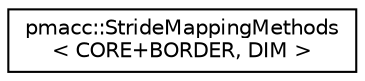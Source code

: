 digraph "Graphical Class Hierarchy"
{
 // LATEX_PDF_SIZE
  edge [fontname="Helvetica",fontsize="10",labelfontname="Helvetica",labelfontsize="10"];
  node [fontname="Helvetica",fontsize="10",shape=record];
  rankdir="LR";
  Node0 [label="pmacc::StrideMappingMethods\l\< CORE+BORDER, DIM \>",height=0.2,width=0.4,color="black", fillcolor="white", style="filled",URL="$classpmacc_1_1_stride_mapping_methods_3_01_c_o_r_e_09_b_o_r_d_e_r_00_01_d_i_m_01_4.html",tooltip=" "];
}
